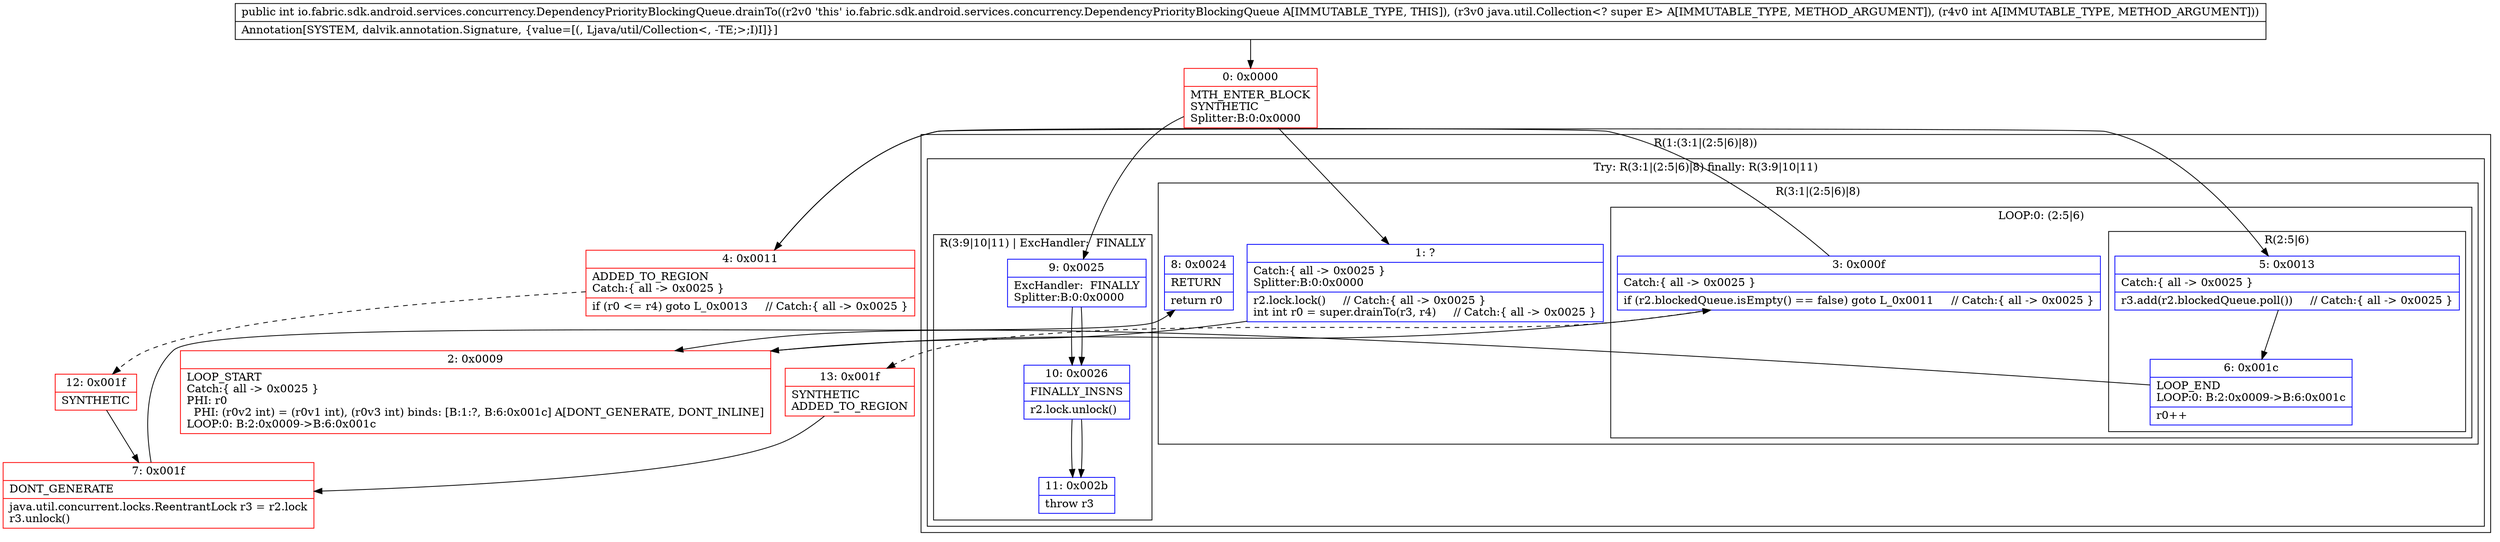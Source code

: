 digraph "CFG forio.fabric.sdk.android.services.concurrency.DependencyPriorityBlockingQueue.drainTo(Ljava\/util\/Collection;I)I" {
subgraph cluster_Region_1528237275 {
label = "R(1:(3:1|(2:5|6)|8))";
node [shape=record,color=blue];
subgraph cluster_TryCatchRegion_81758404 {
label = "Try: R(3:1|(2:5|6)|8) finally: R(3:9|10|11)";
node [shape=record,color=blue];
subgraph cluster_Region_1657906868 {
label = "R(3:1|(2:5|6)|8)";
node [shape=record,color=blue];
Node_1 [shape=record,label="{1\:\ ?|Catch:\{ all \-\> 0x0025 \}\lSplitter:B:0:0x0000\l|r2.lock.lock()     \/\/ Catch:\{ all \-\> 0x0025 \}\lint int r0 = super.drainTo(r3, r4)     \/\/ Catch:\{ all \-\> 0x0025 \}\l}"];
subgraph cluster_LoopRegion_982558358 {
label = "LOOP:0: (2:5|6)";
node [shape=record,color=blue];
Node_3 [shape=record,label="{3\:\ 0x000f|Catch:\{ all \-\> 0x0025 \}\l|if (r2.blockedQueue.isEmpty() == false) goto L_0x0011     \/\/ Catch:\{ all \-\> 0x0025 \}\l}"];
subgraph cluster_Region_1187565379 {
label = "R(2:5|6)";
node [shape=record,color=blue];
Node_5 [shape=record,label="{5\:\ 0x0013|Catch:\{ all \-\> 0x0025 \}\l|r3.add(r2.blockedQueue.poll())     \/\/ Catch:\{ all \-\> 0x0025 \}\l}"];
Node_6 [shape=record,label="{6\:\ 0x001c|LOOP_END\lLOOP:0: B:2:0x0009\-\>B:6:0x001c\l|r0++\l}"];
}
}
Node_8 [shape=record,label="{8\:\ 0x0024|RETURN\l|return r0\l}"];
}
subgraph cluster_Region_1111892406 {
label = "R(3:9|10|11) | ExcHandler:  FINALLY\l";
node [shape=record,color=blue];
Node_9 [shape=record,label="{9\:\ 0x0025|ExcHandler:  FINALLY\lSplitter:B:0:0x0000\l}"];
Node_10 [shape=record,label="{10\:\ 0x0026|FINALLY_INSNS\l|r2.lock.unlock()\l}"];
Node_11 [shape=record,label="{11\:\ 0x002b|throw r3\l}"];
}
}
}
subgraph cluster_Region_1111892406 {
label = "R(3:9|10|11) | ExcHandler:  FINALLY\l";
node [shape=record,color=blue];
Node_9 [shape=record,label="{9\:\ 0x0025|ExcHandler:  FINALLY\lSplitter:B:0:0x0000\l}"];
Node_10 [shape=record,label="{10\:\ 0x0026|FINALLY_INSNS\l|r2.lock.unlock()\l}"];
Node_11 [shape=record,label="{11\:\ 0x002b|throw r3\l}"];
}
Node_0 [shape=record,color=red,label="{0\:\ 0x0000|MTH_ENTER_BLOCK\lSYNTHETIC\lSplitter:B:0:0x0000\l}"];
Node_2 [shape=record,color=red,label="{2\:\ 0x0009|LOOP_START\lCatch:\{ all \-\> 0x0025 \}\lPHI: r0 \l  PHI: (r0v2 int) = (r0v1 int), (r0v3 int) binds: [B:1:?, B:6:0x001c] A[DONT_GENERATE, DONT_INLINE]\lLOOP:0: B:2:0x0009\-\>B:6:0x001c\l}"];
Node_4 [shape=record,color=red,label="{4\:\ 0x0011|ADDED_TO_REGION\lCatch:\{ all \-\> 0x0025 \}\l|if (r0 \<= r4) goto L_0x0013     \/\/ Catch:\{ all \-\> 0x0025 \}\l}"];
Node_7 [shape=record,color=red,label="{7\:\ 0x001f|DONT_GENERATE\l|java.util.concurrent.locks.ReentrantLock r3 = r2.lock\lr3.unlock()\l}"];
Node_12 [shape=record,color=red,label="{12\:\ 0x001f|SYNTHETIC\l}"];
Node_13 [shape=record,color=red,label="{13\:\ 0x001f|SYNTHETIC\lADDED_TO_REGION\l}"];
MethodNode[shape=record,label="{public int io.fabric.sdk.android.services.concurrency.DependencyPriorityBlockingQueue.drainTo((r2v0 'this' io.fabric.sdk.android.services.concurrency.DependencyPriorityBlockingQueue A[IMMUTABLE_TYPE, THIS]), (r3v0 java.util.Collection\<? super E\> A[IMMUTABLE_TYPE, METHOD_ARGUMENT]), (r4v0 int A[IMMUTABLE_TYPE, METHOD_ARGUMENT]))  | Annotation[SYSTEM, dalvik.annotation.Signature, \{value=[(, Ljava\/util\/Collection\<, \-TE;\>;I)I]\}]\l}"];
MethodNode -> Node_0;
Node_1 -> Node_2;
Node_3 -> Node_4;
Node_3 -> Node_13[style=dashed];
Node_5 -> Node_6;
Node_6 -> Node_2;
Node_9 -> Node_10;
Node_10 -> Node_11;
Node_9 -> Node_10;
Node_10 -> Node_11;
Node_0 -> Node_1;
Node_0 -> Node_9;
Node_2 -> Node_3;
Node_4 -> Node_5;
Node_4 -> Node_12[style=dashed];
Node_7 -> Node_8;
Node_12 -> Node_7;
Node_13 -> Node_7;
}

